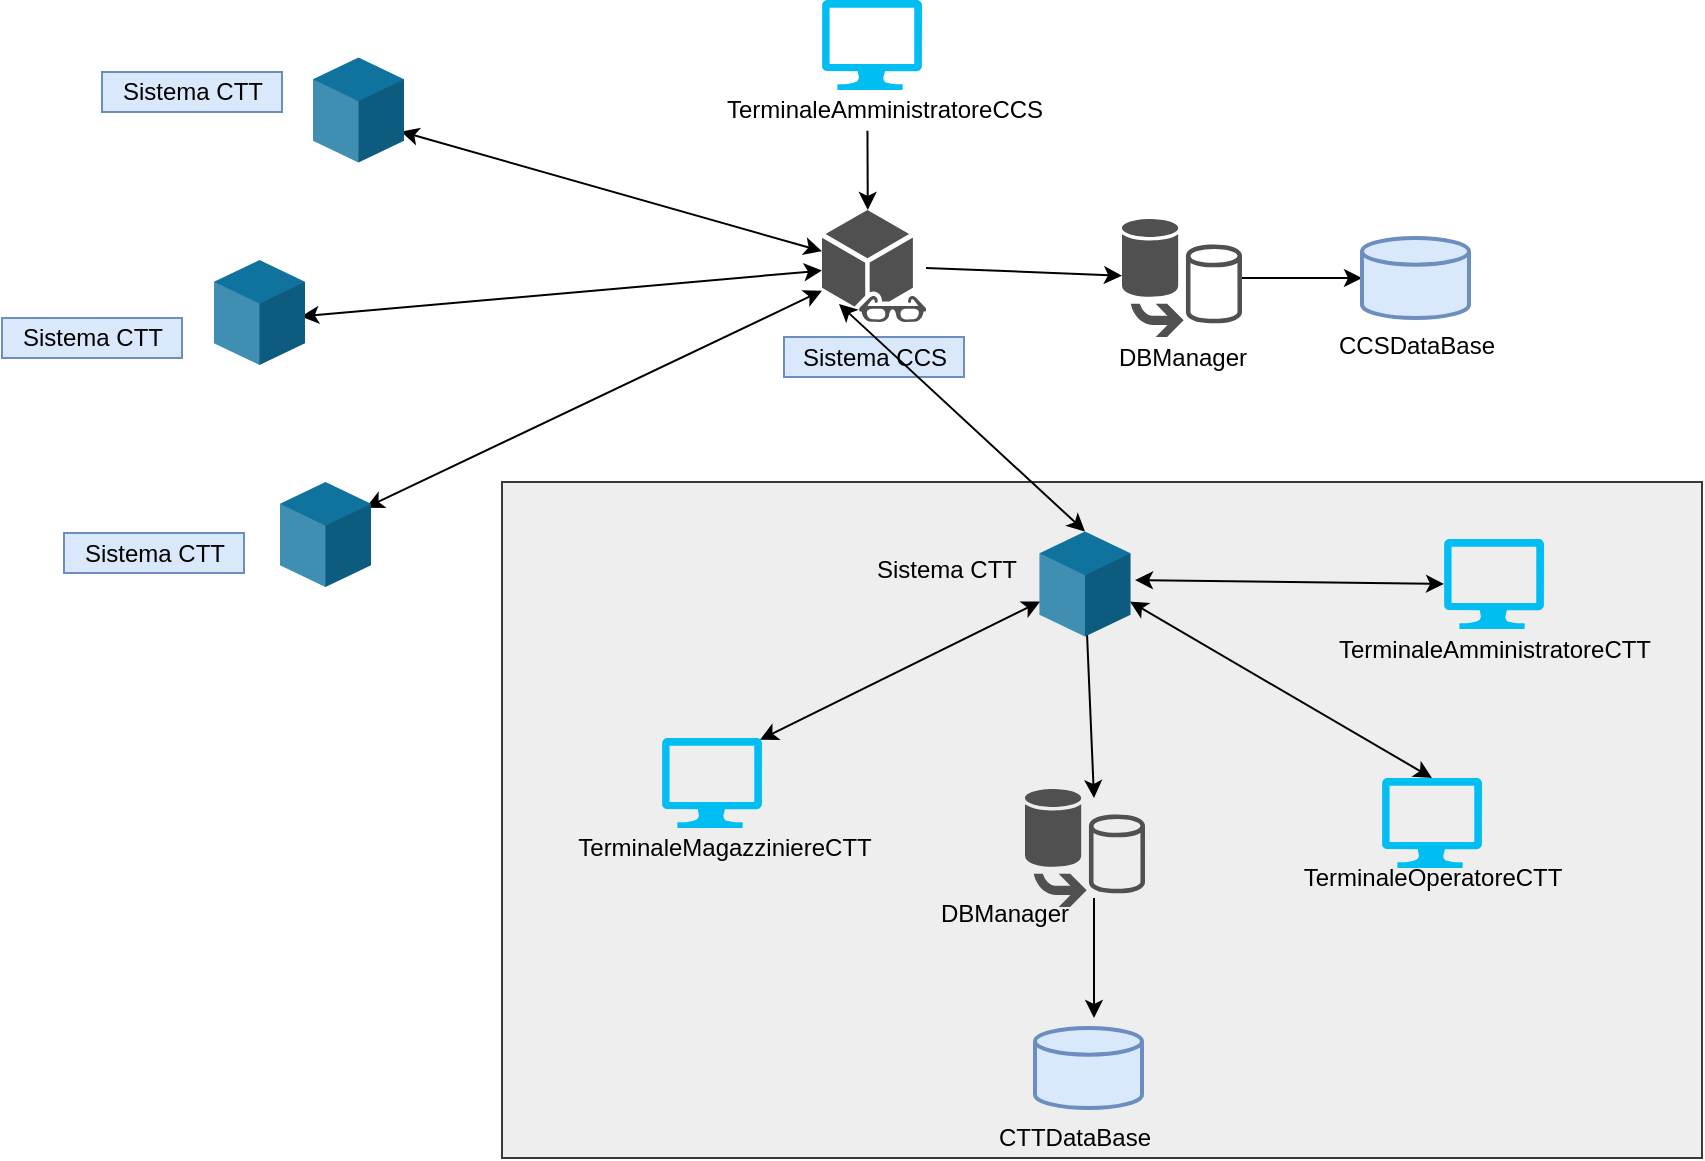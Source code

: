<mxfile version="13.9.9" type="device"><diagram id="F1FANpOwpuvpX6jeLgoc" name="Page-1"><mxGraphModel dx="3205" dy="1151" grid="1" gridSize="10" guides="1" tooltips="1" connect="1" arrows="1" fold="1" page="1" pageScale="1" pageWidth="827" pageHeight="1169" math="0" shadow="0"><root><mxCell id="0"/><mxCell id="1" parent="0"/><mxCell id="EabEIgHXr1oil1gj8jBn-44" value="" style="rounded=0;whiteSpace=wrap;html=1;sketch=0;fillColor=#eeeeee;strokeColor=#36393d;" parent="1" vertex="1"><mxGeometry x="-1400" y="241" width="600" height="338" as="geometry"/></mxCell><mxCell id="EabEIgHXr1oil1gj8jBn-5" value="Sistema CCS" style="text;html=1;align=center;verticalAlign=middle;resizable=0;points=[];autosize=1;fillColor=#dae8fc;strokeColor=#6c8ebf;" parent="1" vertex="1"><mxGeometry x="-1259" y="168.5" width="90" height="20" as="geometry"/></mxCell><mxCell id="EabEIgHXr1oil1gj8jBn-7" value="Sistema CTT" style="text;html=1;align=center;verticalAlign=middle;resizable=0;points=[];autosize=1;" parent="1" vertex="1"><mxGeometry x="-1223.5" y="275" width="90" height="20" as="geometry"/></mxCell><mxCell id="EabEIgHXr1oil1gj8jBn-10" value="CTTDataBase" style="text;html=1;align=center;verticalAlign=middle;resizable=0;points=[];autosize=1;" parent="1" vertex="1"><mxGeometry x="-1159" y="559" width="90" height="20" as="geometry"/></mxCell><mxCell id="EabEIgHXr1oil1gj8jBn-11" value="" style="verticalLabelPosition=bottom;html=1;verticalAlign=top;align=center;strokeColor=none;fillColor=#00BEF2;shape=mxgraph.azure.computer;pointerEvents=1;" parent="1" vertex="1"><mxGeometry x="-1320" y="369" width="50" height="45" as="geometry"/></mxCell><mxCell id="EabEIgHXr1oil1gj8jBn-12" value="&lt;span style=&quot;color: rgba(0 , 0 , 0 , 0) ; font-family: monospace ; font-size: 0px&quot;&gt;%3CmxGraphModel%3E%3Croot%3E%3CmxCell%20id%3D%220%22%2F%3E%3CmxCell%20id%3D%221%22%20parent%3D%220%22%2F%3E%3CmxCell%20id%3D%222%22%20value%3D%22%22%20style%3D%22verticalLabelPosition%3Dbottom%3Bhtml%3D1%3BverticalAlign%3Dtop%3Balign%3Dcenter%3BstrokeColor%3Dnone%3BfillColor%3D%2300BEF2%3Bshape%3Dmxgraph.azure.computer%3BpointerEvents%3D1%3B%22%20vertex%3D%221%22%20parent%3D%221%22%3E%3CmxGeometry%20x%3D%22200%22%20y%3D%22242.5%22%20width%3D%2250%22%20height%3D%2245%22%20as%3D%22geometry%22%2F%3E%3C%2FmxCell%3E%3C%2Froot%3E%3C%2FmxGraphModel%3E&lt;/span&gt;" style="verticalLabelPosition=bottom;html=1;verticalAlign=top;align=center;strokeColor=none;fillColor=#00BEF2;shape=mxgraph.azure.computer;pointerEvents=1;" parent="1" vertex="1"><mxGeometry x="-960" y="389" width="50" height="45" as="geometry"/></mxCell><mxCell id="EabEIgHXr1oil1gj8jBn-13" value="&lt;span style=&quot;color: rgba(0 , 0 , 0 , 0) ; font-family: monospace ; font-size: 0px&quot;&gt;%3CmxGraphModel%3E%3Croot%3E%3CmxCell%20id%3D%220%22%2F%3E%3CmxCell%20id%3D%221%22%20parent%3D%220%22%2F%3E%3CmxCell%20id%3D%222%22%20value%3D%22%22%20style%3D%22verticalLabelPosition%3Dbottom%3Bhtml%3D1%3BverticalAlign%3Dtop%3Balign%3Dcenter%3BstrokeColor%3Dnone%3BfillColor%3D%2300BEF2%3Bshape%3Dmxgraph.azure.computer%3BpointerEvents%3D1%3B%22%20vertex%3D%221%22%20parent%3D%221%22%3E%3CmxGeometry%20x%3D%22200%22%20y%3D%22242.5%22%20width%3D%2250%22%20height%3D%2245%22%20as%3D%22geometry%22%2F%3E%3C%2FmxCell%3E%3C%2Froot%3E%3C%2FmxGraphModel%3E&lt;/span&gt;" style="verticalLabelPosition=bottom;html=1;verticalAlign=top;align=center;strokeColor=none;fillColor=#00BEF2;shape=mxgraph.azure.computer;pointerEvents=1;" parent="1" vertex="1"><mxGeometry x="-929" y="269.5" width="50" height="45" as="geometry"/></mxCell><mxCell id="EabEIgHXr1oil1gj8jBn-15" value="TerminaleMagazziniereCTT" style="text;html=1;align=center;verticalAlign=middle;resizable=0;points=[];autosize=1;" parent="1" vertex="1"><mxGeometry x="-1369" y="414" width="160" height="20" as="geometry"/></mxCell><mxCell id="EabEIgHXr1oil1gj8jBn-16" value="TerminaleOperatoreCTT" style="text;html=1;align=center;verticalAlign=middle;resizable=0;points=[];autosize=1;" parent="1" vertex="1"><mxGeometry x="-1005" y="429" width="140" height="20" as="geometry"/></mxCell><mxCell id="EabEIgHXr1oil1gj8jBn-17" value="TerminaleAmministratoreCTT" style="text;html=1;align=center;verticalAlign=middle;resizable=0;points=[];autosize=1;" parent="1" vertex="1"><mxGeometry x="-989" y="314.5" width="170" height="20" as="geometry"/></mxCell><mxCell id="EabEIgHXr1oil1gj8jBn-19" value="" style="endArrow=classic;html=1;exitX=0.5;exitY=0;exitDx=0;exitDy=0;exitPerimeter=0;entryX=1;entryY=0.75;entryDx=0;entryDy=0;startArrow=classic;startFill=1;" parent="1" source="EabEIgHXr1oil1gj8jBn-12" edge="1"><mxGeometry width="50" height="50" relative="1" as="geometry"><mxPoint x="-1510" y="204.9" as="sourcePoint"/><mxPoint x="-1086.048" y="300.777" as="targetPoint"/></mxGeometry></mxCell><mxCell id="EabEIgHXr1oil1gj8jBn-20" value="" style="endArrow=classic;html=1;entryX=1;entryY=0.5;entryDx=0;entryDy=0;startArrow=classic;startFill=1;exitX=0;exitY=0.5;exitDx=0;exitDy=0;exitPerimeter=0;" parent="1" source="EabEIgHXr1oil1gj8jBn-13" edge="1"><mxGeometry width="50" height="50" relative="1" as="geometry"><mxPoint x="-931" y="298" as="sourcePoint"/><mxPoint x="-1083.5" y="290" as="targetPoint"/></mxGeometry></mxCell><mxCell id="EabEIgHXr1oil1gj8jBn-21" value="" style="endArrow=classic;html=1;entryX=0.5;entryY=0;entryDx=0;entryDy=0;" parent="1" edge="1"><mxGeometry width="50" height="50" relative="1" as="geometry"><mxPoint x="-1107.601" y="314.484" as="sourcePoint"/><mxPoint x="-1104" y="399" as="targetPoint"/></mxGeometry></mxCell><mxCell id="EabEIgHXr1oil1gj8jBn-22" value="" style="endArrow=classic;startArrow=classic;html=1;exitX=0;exitY=1;exitDx=0;exitDy=0;entryX=0.5;entryY=0;entryDx=0;entryDy=0;entryPerimeter=0;" parent="1" edge="1" target="TpOpMNK-Kb6XOCXbzMZO-3"><mxGeometry width="50" height="50" relative="1" as="geometry"><mxPoint x="-1231.498" y="151.998" as="sourcePoint"/><mxPoint x="-1348.5" y="336.5" as="targetPoint"/></mxGeometry></mxCell><mxCell id="EabEIgHXr1oil1gj8jBn-25" value="" style="endArrow=classic;html=1;exitX=0.469;exitY=1.021;exitDx=0;exitDy=0;exitPerimeter=0;" parent="1" edge="1"><mxGeometry width="50" height="50" relative="1" as="geometry"><mxPoint x="-1217.27" y="65.42" as="sourcePoint"/><mxPoint x="-1217.112" y="105" as="targetPoint"/></mxGeometry></mxCell><mxCell id="EabEIgHXr1oil1gj8jBn-26" value="TerminaleAmministratoreCCS" style="text;html=1;align=center;verticalAlign=middle;resizable=0;points=[];autosize=1;" parent="1" vertex="1"><mxGeometry x="-1294" y="45" width="170" height="20" as="geometry"/></mxCell><mxCell id="EabEIgHXr1oil1gj8jBn-29" value="" style="endArrow=classic;html=1;exitX=0;exitY=0.75;exitDx=0;exitDy=0;entryX=0.98;entryY=0.02;entryDx=0;entryDy=0;startArrow=classic;startFill=1;entryPerimeter=0;" parent="1" target="EabEIgHXr1oil1gj8jBn-11" edge="1"><mxGeometry width="50" height="50" relative="1" as="geometry"><mxPoint x="-1130.952" y="300.777" as="sourcePoint"/><mxPoint x="-1249" y="394.02" as="targetPoint"/></mxGeometry></mxCell><mxCell id="EabEIgHXr1oil1gj8jBn-14" value="&lt;span style=&quot;color: rgba(0 , 0 , 0 , 0) ; font-family: monospace ; font-size: 0px&quot;&gt;%3CmxGraphModel%3E%3Croot%3E%3CmxCell%20id%3D%220%22%2F%3E%3CmxCell%20id%3D%221%22%20parent%3D%220%22%2F%3E%3CmxCell%20id%3D%222%22%20value%3D%22%22%20style%3D%22verticalLabelPosition%3Dbottom%3Bhtml%3D1%3BverticalAlign%3Dtop%3Balign%3Dcenter%3BstrokeColor%3Dnone%3BfillColor%3D%2300BEF2%3Bshape%3Dmxgraph.azure.computer%3BpointerEvents%3D1%3B%22%20vertex%3D%221%22%20parent%3D%221%22%3E%3CmxGeometry%20x%3D%22200%22%20y%3D%22242.5%22%20width%3D%2250%22%20height%3D%2245%22%20as%3D%22geometry%22%2F%3E%3C%2FmxCell%3E%3C%2Froot%3E%3C%2FmxGraphModel%3E&lt;/span&gt;" style="verticalLabelPosition=bottom;html=1;verticalAlign=top;align=center;strokeColor=none;fillColor=#00BEF2;shape=mxgraph.azure.computer;pointerEvents=1;" parent="1" vertex="1"><mxGeometry x="-1240" width="50" height="45" as="geometry"/></mxCell><mxCell id="EabEIgHXr1oil1gj8jBn-31" value="" style="pointerEvents=1;shadow=0;dashed=0;html=1;strokeColor=none;fillColor=#505050;labelPosition=center;verticalLabelPosition=bottom;verticalAlign=top;outlineConnect=0;align=center;shape=mxgraph.office.communications.watcher_node;sketch=0;" parent="1" vertex="1"><mxGeometry x="-1240" y="105" width="52" height="56" as="geometry"/></mxCell><mxCell id="EabEIgHXr1oil1gj8jBn-33" value="Sistema CTT" style="text;html=1;align=center;verticalAlign=middle;resizable=0;points=[];autosize=1;fillColor=#dae8fc;strokeColor=#6c8ebf;" parent="1" vertex="1"><mxGeometry x="-1650" y="159" width="90" height="20" as="geometry"/></mxCell><mxCell id="EabEIgHXr1oil1gj8jBn-43" value="" style="endArrow=classic;startArrow=classic;html=1;entryX=1;entryY=0.25;entryDx=0;entryDy=0;" parent="1" source="EabEIgHXr1oil1gj8jBn-31" edge="1"><mxGeometry width="50" height="50" relative="1" as="geometry"><mxPoint x="-1221.498" y="161.998" as="sourcePoint"/><mxPoint x="-1500.548" y="158.223" as="targetPoint"/></mxGeometry></mxCell><mxCell id="6c97ke4-kdbYx4nfNNnY-4" value="" style="endArrow=classic;html=1;exitX=0.5;exitY=1;exitDx=0;exitDy=0;" parent="1" edge="1"><mxGeometry width="50" height="50" relative="1" as="geometry"><mxPoint x="-1104" y="449" as="sourcePoint"/><mxPoint x="-1104" y="509" as="targetPoint"/></mxGeometry></mxCell><mxCell id="6c97ke4-kdbYx4nfNNnY-5" value="DBManager" style="text;html=1;align=center;verticalAlign=middle;resizable=0;points=[];autosize=1;" parent="1" vertex="1"><mxGeometry x="-1189" y="446.5" width="80" height="20" as="geometry"/></mxCell><mxCell id="6c97ke4-kdbYx4nfNNnY-7" value="" style="shadow=0;dashed=0;html=1;strokeColor=none;fillColor=#505050;labelPosition=center;verticalLabelPosition=bottom;verticalAlign=top;outlineConnect=0;align=center;shape=mxgraph.office.databases.database_mirror_witness_node;" parent="1" vertex="1"><mxGeometry x="-1138.5" y="394.5" width="60" height="59" as="geometry"/></mxCell><mxCell id="6c97ke4-kdbYx4nfNNnY-10" value="Sistema CTT" style="text;html=1;align=center;verticalAlign=middle;resizable=0;points=[];autosize=1;fillColor=#dae8fc;strokeColor=#6c8ebf;" parent="1" vertex="1"><mxGeometry x="-1619" y="266.5" width="90" height="20" as="geometry"/></mxCell><mxCell id="6c97ke4-kdbYx4nfNNnY-13" value="" style="endArrow=classic;startArrow=classic;html=1;" parent="1" source="EabEIgHXr1oil1gj8jBn-31" edge="1"><mxGeometry width="50" height="50" relative="1" as="geometry"><mxPoint x="-1230" y="145.312" as="sourcePoint"/><mxPoint x="-1468.0" y="253.821" as="targetPoint"/></mxGeometry></mxCell><mxCell id="6c97ke4-kdbYx4nfNNnY-19" value="" style="endArrow=classic;startArrow=classic;html=1;entryX=1;entryY=0.75;entryDx=0;entryDy=0;" parent="1" source="EabEIgHXr1oil1gj8jBn-31" edge="1"><mxGeometry width="50" height="50" relative="1" as="geometry"><mxPoint x="-1230" y="145.312" as="sourcePoint"/><mxPoint x="-1450.548" y="65.777" as="targetPoint"/></mxGeometry></mxCell><mxCell id="6c97ke4-kdbYx4nfNNnY-21" value="Sistema CTT" style="text;html=1;align=center;verticalAlign=middle;resizable=0;points=[];autosize=1;fillColor=#dae8fc;strokeColor=#6c8ebf;" parent="1" vertex="1"><mxGeometry x="-1600" y="36" width="90" height="20" as="geometry"/></mxCell><mxCell id="TpOpMNK-Kb6XOCXbzMZO-3" value="" style="verticalLabelPosition=bottom;verticalAlign=top;html=1;shape=mxgraph.infographic.shadedCube;isoAngle=15;fillColor=#10739E;strokeColor=none;" parent="1" vertex="1"><mxGeometry x="-1131.25" y="265.75" width="45.5" height="52.5" as="geometry"/></mxCell><mxCell id="TpOpMNK-Kb6XOCXbzMZO-4" value="" style="verticalLabelPosition=bottom;verticalAlign=top;html=1;shape=mxgraph.infographic.shadedCube;isoAngle=15;fillColor=#10739E;strokeColor=none;" parent="1" vertex="1"><mxGeometry x="-1511" y="241" width="45.5" height="52.5" as="geometry"/></mxCell><mxCell id="TpOpMNK-Kb6XOCXbzMZO-5" value="" style="verticalLabelPosition=bottom;verticalAlign=top;html=1;shape=mxgraph.infographic.shadedCube;isoAngle=15;fillColor=#10739E;strokeColor=none;" parent="1" vertex="1"><mxGeometry x="-1544" y="130" width="45.5" height="52.5" as="geometry"/></mxCell><mxCell id="TpOpMNK-Kb6XOCXbzMZO-6" value="" style="verticalLabelPosition=bottom;verticalAlign=top;html=1;shape=mxgraph.infographic.shadedCube;isoAngle=15;fillColor=#10739E;strokeColor=none;" parent="1" vertex="1"><mxGeometry x="-1494.5" y="28.75" width="45.5" height="52.5" as="geometry"/></mxCell><mxCell id="TEOkSD2A8vBaCAoowuaN-1" value="" style="strokeWidth=2;html=1;shape=mxgraph.flowchart.database;whiteSpace=wrap;fillColor=#dae8fc;strokeColor=#6c8ebf;" vertex="1" parent="1"><mxGeometry x="-1133.5" y="514" width="53.5" height="40" as="geometry"/></mxCell><mxCell id="TEOkSD2A8vBaCAoowuaN-2" value="CCSDataBase" style="text;html=1;align=center;verticalAlign=middle;resizable=0;points=[];autosize=1;" vertex="1" parent="1"><mxGeometry x="-988.25" y="162.5" width="90" height="20" as="geometry"/></mxCell><mxCell id="TEOkSD2A8vBaCAoowuaN-3" value="" style="endArrow=classic;html=1;" edge="1" parent="1" source="EabEIgHXr1oil1gj8jBn-31" target="TEOkSD2A8vBaCAoowuaN-5"><mxGeometry width="50" height="50" relative="1" as="geometry"><mxPoint x="-1108.601" y="90.004" as="sourcePoint"/><mxPoint x="-1105" y="174.52" as="targetPoint"/></mxGeometry></mxCell><mxCell id="TEOkSD2A8vBaCAoowuaN-4" value="" style="endArrow=classic;html=1;" edge="1" parent="1" source="TEOkSD2A8vBaCAoowuaN-5" target="TEOkSD2A8vBaCAoowuaN-6"><mxGeometry width="50" height="50" relative="1" as="geometry"><mxPoint x="-1105" y="224.52" as="sourcePoint"/><mxPoint x="-1105" y="284.52" as="targetPoint"/></mxGeometry></mxCell><mxCell id="TEOkSD2A8vBaCAoowuaN-5" value="" style="shadow=0;dashed=0;html=1;strokeColor=none;fillColor=#505050;labelPosition=center;verticalLabelPosition=bottom;verticalAlign=top;outlineConnect=0;align=center;shape=mxgraph.office.databases.database_mirror_witness_node;" vertex="1" parent="1"><mxGeometry x="-1090" y="109.5" width="60" height="59" as="geometry"/></mxCell><mxCell id="TEOkSD2A8vBaCAoowuaN-6" value="" style="strokeWidth=2;html=1;shape=mxgraph.flowchart.database;whiteSpace=wrap;fillColor=#dae8fc;strokeColor=#6c8ebf;" vertex="1" parent="1"><mxGeometry x="-970" y="119.0" width="53.5" height="40" as="geometry"/></mxCell><mxCell id="TEOkSD2A8vBaCAoowuaN-7" value="DBManager" style="text;html=1;align=center;verticalAlign=middle;resizable=0;points=[];autosize=1;" vertex="1" parent="1"><mxGeometry x="-1100" y="168.5" width="80" height="20" as="geometry"/></mxCell></root></mxGraphModel></diagram></mxfile>